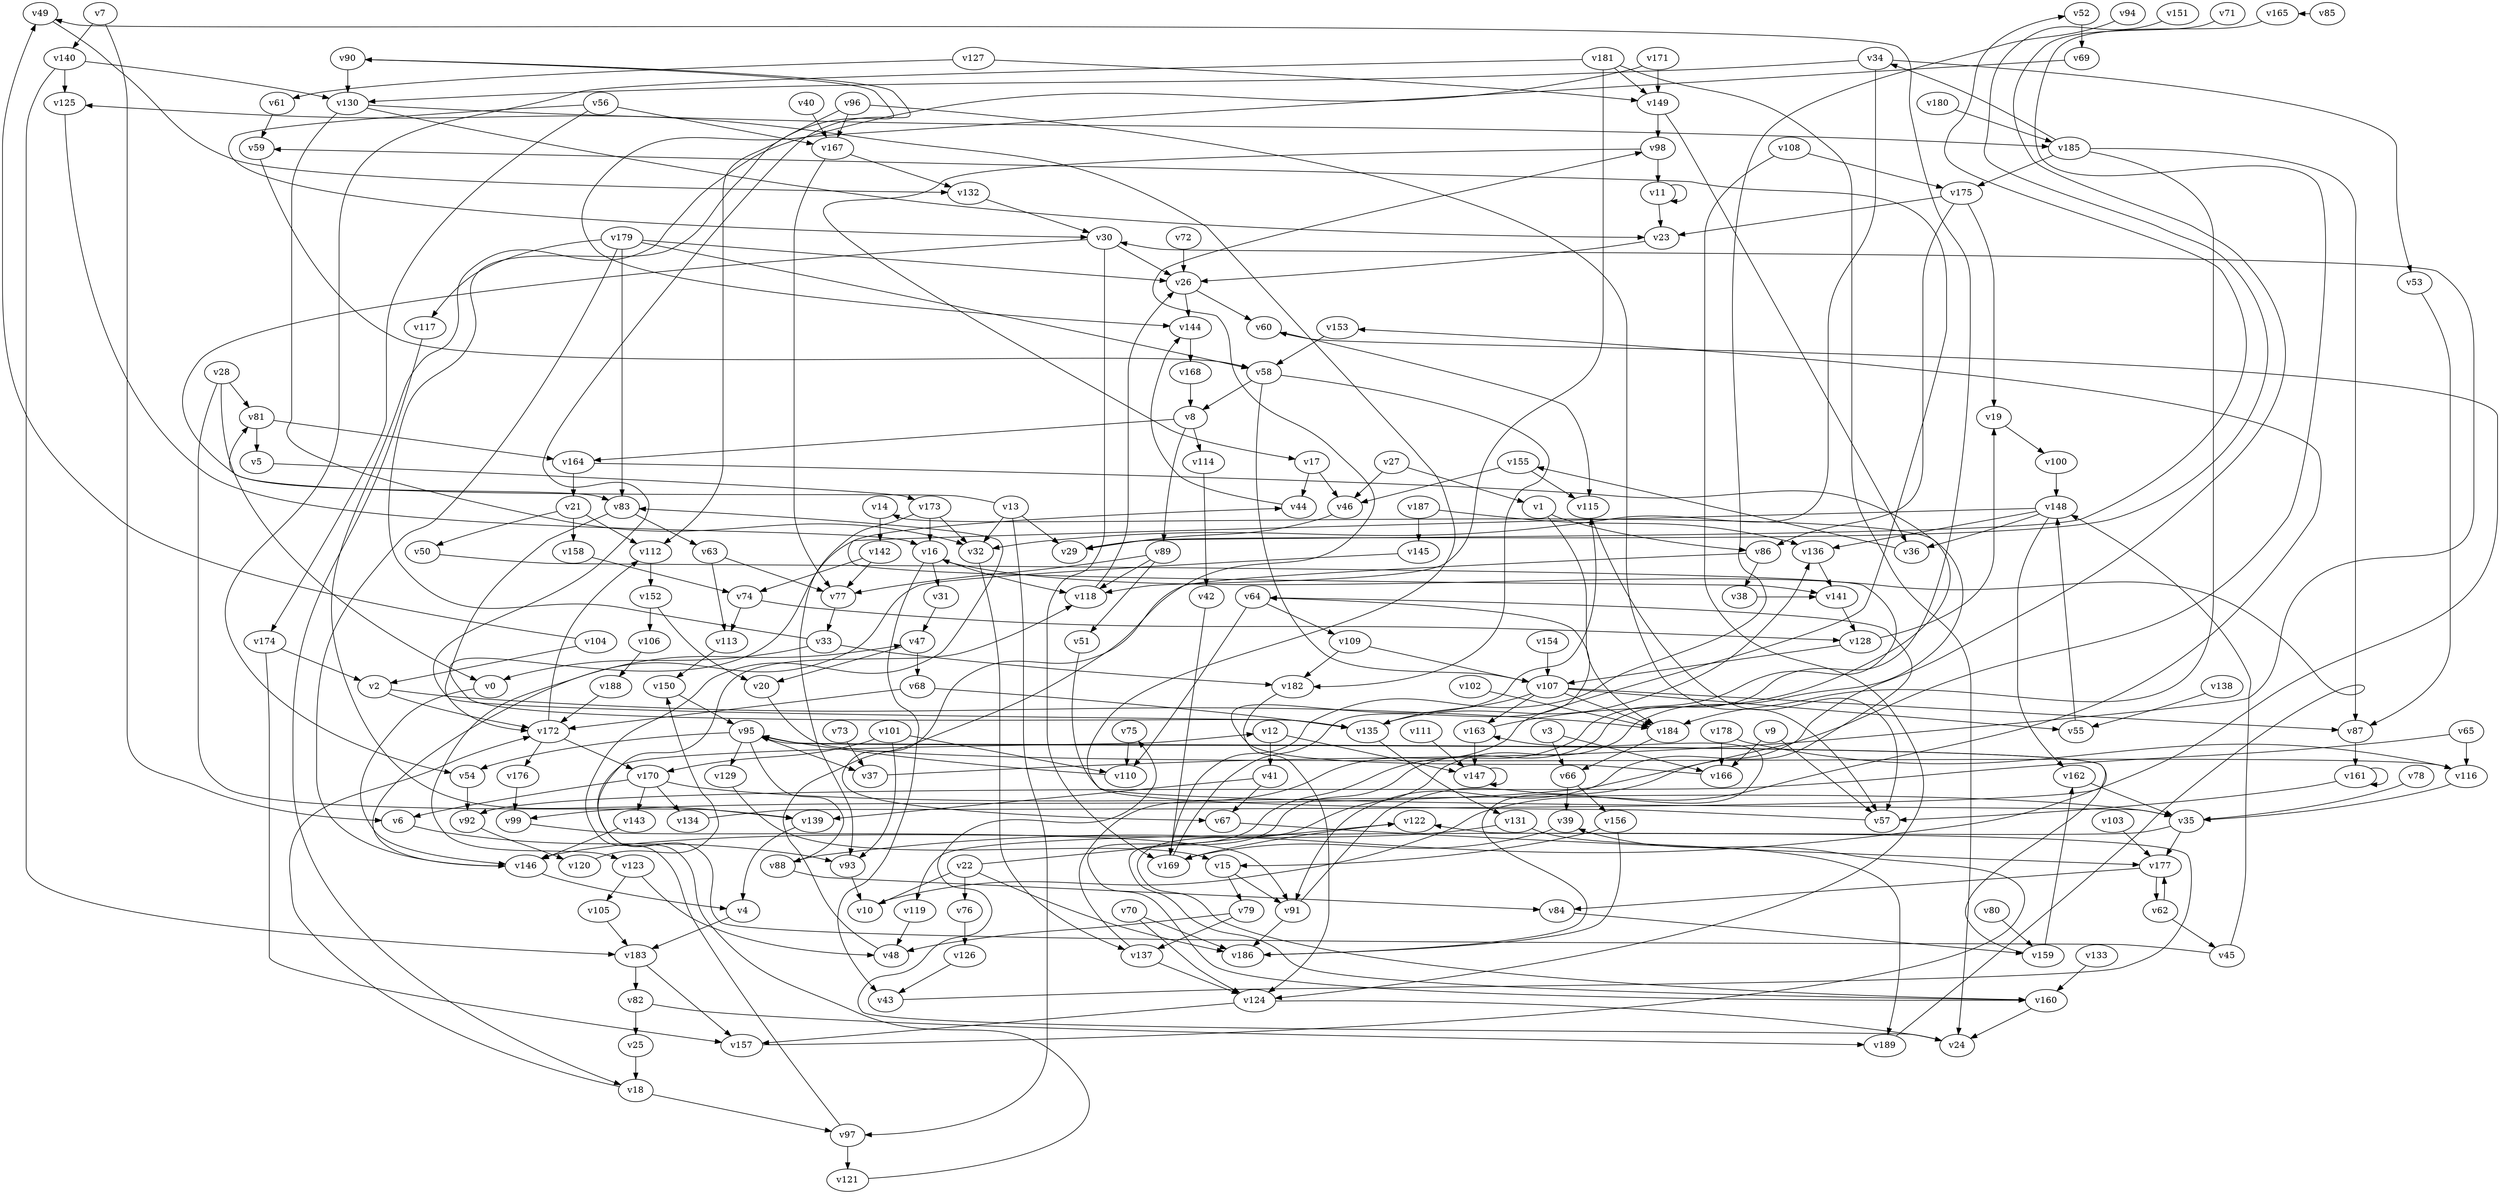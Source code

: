 // Benchmark game 271 - 190 vertices
// time_bound: 61
// targets: v112
digraph G {
    v0 [name="v0", player=0];
    v1 [name="v1", player=1];
    v2 [name="v2", player=0];
    v3 [name="v3", player=1];
    v4 [name="v4", player=1];
    v5 [name="v5", player=0];
    v6 [name="v6", player=1];
    v7 [name="v7", player=0];
    v8 [name="v8", player=1];
    v9 [name="v9", player=1];
    v10 [name="v10", player=1];
    v11 [name="v11", player=1];
    v12 [name="v12", player=1];
    v13 [name="v13", player=0];
    v14 [name="v14", player=1];
    v15 [name="v15", player=1];
    v16 [name="v16", player=0];
    v17 [name="v17", player=0];
    v18 [name="v18", player=0];
    v19 [name="v19", player=0];
    v20 [name="v20", player=1];
    v21 [name="v21", player=0];
    v22 [name="v22", player=1];
    v23 [name="v23", player=1];
    v24 [name="v24", player=0];
    v25 [name="v25", player=1];
    v26 [name="v26", player=1];
    v27 [name="v27", player=0];
    v28 [name="v28", player=0];
    v29 [name="v29", player=0];
    v30 [name="v30", player=1];
    v31 [name="v31", player=0];
    v32 [name="v32", player=0];
    v33 [name="v33", player=1];
    v34 [name="v34", player=1];
    v35 [name="v35", player=0];
    v36 [name="v36", player=1];
    v37 [name="v37", player=1];
    v38 [name="v38", player=1];
    v39 [name="v39", player=1];
    v40 [name="v40", player=1];
    v41 [name="v41", player=0];
    v42 [name="v42", player=1];
    v43 [name="v43", player=1];
    v44 [name="v44", player=0];
    v45 [name="v45", player=1];
    v46 [name="v46", player=1];
    v47 [name="v47", player=1];
    v48 [name="v48", player=0];
    v49 [name="v49", player=0];
    v50 [name="v50", player=1];
    v51 [name="v51", player=1];
    v52 [name="v52", player=0];
    v53 [name="v53", player=0];
    v54 [name="v54", player=0];
    v55 [name="v55", player=0];
    v56 [name="v56", player=0];
    v57 [name="v57", player=1];
    v58 [name="v58", player=0];
    v59 [name="v59", player=0];
    v60 [name="v60", player=1];
    v61 [name="v61", player=0];
    v62 [name="v62", player=0];
    v63 [name="v63", player=0];
    v64 [name="v64", player=1];
    v65 [name="v65", player=1];
    v66 [name="v66", player=1];
    v67 [name="v67", player=0];
    v68 [name="v68", player=1];
    v69 [name="v69", player=0];
    v70 [name="v70", player=1];
    v71 [name="v71", player=1];
    v72 [name="v72", player=0];
    v73 [name="v73", player=0];
    v74 [name="v74", player=1];
    v75 [name="v75", player=0];
    v76 [name="v76", player=0];
    v77 [name="v77", player=1];
    v78 [name="v78", player=1];
    v79 [name="v79", player=1];
    v80 [name="v80", player=1];
    v81 [name="v81", player=0];
    v82 [name="v82", player=0];
    v83 [name="v83", player=0];
    v84 [name="v84", player=0];
    v85 [name="v85", player=0];
    v86 [name="v86", player=1];
    v87 [name="v87", player=0];
    v88 [name="v88", player=1];
    v89 [name="v89", player=0];
    v90 [name="v90", player=0];
    v91 [name="v91", player=1];
    v92 [name="v92", player=0];
    v93 [name="v93", player=1];
    v94 [name="v94", player=0];
    v95 [name="v95", player=1];
    v96 [name="v96", player=1];
    v97 [name="v97", player=0];
    v98 [name="v98", player=1];
    v99 [name="v99", player=1];
    v100 [name="v100", player=0];
    v101 [name="v101", player=1];
    v102 [name="v102", player=0];
    v103 [name="v103", player=0];
    v104 [name="v104", player=1];
    v105 [name="v105", player=0];
    v106 [name="v106", player=1];
    v107 [name="v107", player=1];
    v108 [name="v108", player=1];
    v109 [name="v109", player=1];
    v110 [name="v110", player=0];
    v111 [name="v111", player=0];
    v112 [name="v112", player=1, target=1];
    v113 [name="v113", player=1];
    v114 [name="v114", player=1];
    v115 [name="v115", player=1];
    v116 [name="v116", player=0];
    v117 [name="v117", player=0];
    v118 [name="v118", player=1];
    v119 [name="v119", player=0];
    v120 [name="v120", player=0];
    v121 [name="v121", player=1];
    v122 [name="v122", player=1];
    v123 [name="v123", player=0];
    v124 [name="v124", player=1];
    v125 [name="v125", player=1];
    v126 [name="v126", player=1];
    v127 [name="v127", player=0];
    v128 [name="v128", player=1];
    v129 [name="v129", player=1];
    v130 [name="v130", player=0];
    v131 [name="v131", player=1];
    v132 [name="v132", player=1];
    v133 [name="v133", player=0];
    v134 [name="v134", player=0];
    v135 [name="v135", player=0];
    v136 [name="v136", player=1];
    v137 [name="v137", player=0];
    v138 [name="v138", player=1];
    v139 [name="v139", player=0];
    v140 [name="v140", player=0];
    v141 [name="v141", player=0];
    v142 [name="v142", player=0];
    v143 [name="v143", player=0];
    v144 [name="v144", player=1];
    v145 [name="v145", player=0];
    v146 [name="v146", player=1];
    v147 [name="v147", player=1];
    v148 [name="v148", player=1];
    v149 [name="v149", player=0];
    v150 [name="v150", player=1];
    v151 [name="v151", player=0];
    v152 [name="v152", player=0];
    v153 [name="v153", player=1];
    v154 [name="v154", player=0];
    v155 [name="v155", player=0];
    v156 [name="v156", player=1];
    v157 [name="v157", player=1];
    v158 [name="v158", player=0];
    v159 [name="v159", player=1];
    v160 [name="v160", player=1];
    v161 [name="v161", player=1];
    v162 [name="v162", player=1];
    v163 [name="v163", player=0];
    v164 [name="v164", player=0];
    v165 [name="v165", player=0];
    v166 [name="v166", player=1];
    v167 [name="v167", player=0];
    v168 [name="v168", player=1];
    v169 [name="v169", player=1];
    v170 [name="v170", player=1];
    v171 [name="v171", player=0];
    v172 [name="v172", player=1];
    v173 [name="v173", player=1];
    v174 [name="v174", player=0];
    v175 [name="v175", player=0];
    v176 [name="v176", player=1];
    v177 [name="v177", player=1];
    v178 [name="v178", player=1];
    v179 [name="v179", player=1];
    v180 [name="v180", player=1];
    v181 [name="v181", player=0];
    v182 [name="v182", player=0];
    v183 [name="v183", player=0];
    v184 [name="v184", player=1];
    v185 [name="v185", player=1];
    v186 [name="v186", player=1];
    v187 [name="v187", player=0];
    v188 [name="v188", player=0];
    v189 [name="v189", player=1];

    v0 -> v146;
    v1 -> v86;
    v2 -> v184 [constraint="t mod 3 == 0"];
    v3 -> v66;
    v4 -> v183;
    v5 -> v173 [constraint="t < 14"];
    v6 -> v93;
    v7 -> v140;
    v8 -> v164;
    v9 -> v166;
    v10 -> v153 [constraint="t >= 1"];
    v11 -> v23;
    v12 -> v147;
    v13 -> v81 [constraint="t mod 2 == 0"];
    v14 -> v142;
    v15 -> v91;
    v16 -> v43;
    v17 -> v46;
    v18 -> v172 [constraint="t mod 5 == 3"];
    v19 -> v100;
    v20 -> v116 [constraint="t >= 4"];
    v21 -> v158;
    v22 -> v122 [constraint="t >= 1"];
    v23 -> v26;
    v24 -> v75 [constraint="t mod 5 == 3"];
    v25 -> v18;
    v26 -> v144;
    v27 -> v46;
    v28 -> v81;
    v29 -> v52 [constraint="t < 10"];
    v30 -> v83 [constraint="t < 5"];
    v31 -> v47;
    v32 -> v137;
    v33 -> v90 [constraint="t < 8"];
    v34 -> v53;
    v35 -> v119 [constraint="t < 14"];
    v36 -> v155 [constraint="t mod 2 == 1"];
    v37 -> v30 [constraint="t >= 2"];
    v38 -> v141 [constraint="t >= 5"];
    v39 -> v169;
    v40 -> v167;
    v41 -> v67;
    v42 -> v169;
    v43 -> v122 [constraint="t < 10"];
    v44 -> v144 [constraint="t < 13"];
    v45 -> v118 [constraint="t >= 3"];
    v46 -> v29;
    v47 -> v68;
    v48 -> v98 [constraint="t mod 3 == 1"];
    v49 -> v132 [constraint="t mod 2 == 0"];
    v50 -> v160 [constraint="t >= 4"];
    v51 -> v35;
    v52 -> v69;
    v53 -> v87;
    v54 -> v92;
    v55 -> v148;
    v56 -> v30 [constraint="t >= 3"];
    v57 -> v125 [constraint="t >= 1"];
    v58 -> v8;
    v59 -> v58 [constraint="t mod 3 == 0"];
    v60 -> v115;
    v61 -> v59;
    v62 -> v45;
    v63 -> v113;
    v64 -> v109;
    v65 -> v92 [constraint="t < 14"];
    v66 -> v39;
    v67 -> v177;
    v68 -> v172;
    v69 -> v144 [constraint="t mod 2 == 1"];
    v70 -> v186;
    v71 -> v91 [constraint="t mod 4 == 1"];
    v72 -> v26;
    v73 -> v37;
    v74 -> v113;
    v75 -> v110;
    v76 -> v126;
    v77 -> v33;
    v78 -> v35;
    v79 -> v48;
    v80 -> v159;
    v81 -> v5;
    v82 -> v25;
    v83 -> v63;
    v84 -> v159;
    v85 -> v165 [constraint="t mod 4 == 2"];
    v86 -> v67 [constraint="t mod 2 == 1"];
    v87 -> v161;
    v88 -> v60 [constraint="t mod 5 == 4"];
    v89 -> v51;
    v90 -> v135 [constraint="t >= 2"];
    v91 -> v64 [constraint="t mod 2 == 1"];
    v92 -> v120;
    v93 -> v10;
    v94 -> v169 [constraint="t < 14"];
    v95 -> v129;
    v96 -> v57;
    v97 -> v83 [constraint="t mod 3 == 2"];
    v98 -> v17 [constraint="t >= 3"];
    v99 -> v91 [constraint="t < 8"];
    v100 -> v148;
    v101 -> v93;
    v102 -> v184;
    v103 -> v177;
    v104 -> v49 [constraint="t mod 5 == 3"];
    v105 -> v183;
    v106 -> v188;
    v107 -> v55;
    v108 -> v175;
    v109 -> v107;
    v110 -> v95 [constraint="t mod 4 == 2"];
    v111 -> v147;
    v112 -> v152;
    v113 -> v150;
    v114 -> v42;
    v115 -> v57;
    v116 -> v35;
    v117 -> v18;
    v118 -> v26;
    v119 -> v48;
    v120 -> v150;
    v121 -> v12 [constraint="t mod 4 == 1"];
    v122 -> v169;
    v123 -> v48;
    v124 -> v24;
    v125 -> v16 [constraint="t < 14"];
    v126 -> v43;
    v127 -> v149;
    v128 -> v19;
    v129 -> v15;
    v130 -> v23;
    v131 -> v189;
    v132 -> v30;
    v133 -> v160;
    v134 -> v95 [constraint="t mod 5 == 0"];
    v135 -> v44 [constraint="t mod 4 == 2"];
    v136 -> v141;
    v137 -> v59 [constraint="t mod 5 == 3"];
    v138 -> v55;
    v139 -> v4;
    v140 -> v130;
    v141 -> v128;
    v142 -> v77;
    v143 -> v146;
    v144 -> v168;
    v145 -> v123 [constraint="t mod 5 == 0"];
    v146 -> v47 [constraint="t < 11"];
    v147 -> v147;
    v148 -> v141 [constraint="t < 13"];
    v149 -> v36;
    v150 -> v95;
    v151 -> v29 [constraint="t >= 2"];
    v152 -> v106;
    v153 -> v58;
    v154 -> v107;
    v155 -> v115;
    v156 -> v15;
    v157 -> v39 [constraint="t < 15"];
    v158 -> v74;
    v159 -> v95 [constraint="t >= 5"];
    v160 -> v49 [constraint="t >= 3"];
    v161 -> v57;
    v162 -> v35;
    v163 -> v14 [constraint="t < 10"];
    v164 -> v160 [constraint="t < 8"];
    v165 -> v99 [constraint="t mod 4 == 2"];
    v166 -> v115 [constraint="t mod 2 == 1"];
    v167 -> v132;
    v168 -> v8;
    v169 -> v64 [constraint="t >= 5"];
    v170 -> v35;
    v171 -> v139 [constraint="t >= 2"];
    v172 -> v176;
    v173 -> v16;
    v174 -> v157;
    v175 -> v23;
    v176 -> v99;
    v177 -> v84;
    v178 -> v116 [constraint="t < 14"];
    v179 -> v58;
    v180 -> v185;
    v181 -> v149;
    v182 -> v124;
    v183 -> v82;
    v184 -> v66;
    v185 -> v184;
    v186 -> v163 [constraint="t < 5"];
    v187 -> v136;
    v188 -> v172;
    v189 -> v16 [constraint="t mod 2 == 0"];
    v13 -> v32;
    v34 -> v130;
    v65 -> v116;
    v34 -> v32;
    v170 -> v134;
    v170 -> v6;
    v56 -> v167;
    v124 -> v157;
    v95 -> v37;
    v64 -> v110;
    v107 -> v163;
    v161 -> v161;
    v155 -> v46;
    v90 -> v130;
    v164 -> v21;
    v181 -> v118;
    v131 -> v146;
    v172 -> v170;
    v83 -> v172;
    v74 -> v128;
    v17 -> v44;
    v58 -> v107;
    v101 -> v110;
    v123 -> v105;
    v30 -> v26;
    v140 -> v183;
    v33 -> v0;
    v109 -> v182;
    v22 -> v76;
    v13 -> v29;
    v11 -> v11;
    v135 -> v131;
    v148 -> v136;
    v160 -> v24;
    v185 -> v34;
    v13 -> v97;
    v62 -> v177;
    v45 -> v148;
    v96 -> v112;
    v171 -> v149;
    v101 -> v170;
    v63 -> v77;
    v181 -> v54;
    v127 -> v61;
    v179 -> v117;
    v12 -> v41;
    v97 -> v121;
    v148 -> v36;
    v88 -> v84;
    v33 -> v182;
    v181 -> v24;
    v22 -> v186;
    v104 -> v2;
    v156 -> v186;
    v173 -> v93;
    v41 -> v139;
    v130 -> v185;
    v175 -> v86;
    v96 -> v167;
    v28 -> v139;
    v175 -> v19;
    v185 -> v175;
    v89 -> v118;
    v7 -> v6;
    v174 -> v2;
    v146 -> v4;
    v9 -> v57;
    v130 -> v32;
    v167 -> v77;
    v35 -> v177;
    v91 -> v186;
    v135 -> v136;
    v68 -> v135;
    v28 -> v0;
    v3 -> v166;
    v30 -> v169;
    v66 -> v156;
    v15 -> v79;
    v152 -> v20;
    v178 -> v166;
    v107 -> v135;
    v16 -> v31;
    v58 -> v182;
    v179 -> v26;
    v142 -> v74;
    v95 -> v54;
    v170 -> v143;
    v86 -> v38;
    v1 -> v184;
    v128 -> v107;
    v148 -> v162;
    v177 -> v62;
    v2 -> v172;
    v163 -> v147;
    v172 -> v112;
    v79 -> v137;
    v22 -> v10;
    v8 -> v114;
    v95 -> v88;
    v183 -> v157;
    v56 -> v174;
    v179 -> v83;
    v47 -> v20;
    v108 -> v124;
    v26 -> v60;
    v149 -> v98;
    v107 -> v87;
    v179 -> v146;
    v137 -> v124;
    v159 -> v162;
    v18 -> v97;
    v21 -> v112;
    v82 -> v189;
    v98 -> v11;
    v8 -> v89;
    v107 -> v184;
    v21 -> v50;
    v187 -> v145;
    v27 -> v1;
    v185 -> v87;
    v16 -> v118;
    v70 -> v124;
    v140 -> v125;
    v89 -> v77;
    v81 -> v164;
    v173 -> v32;
}

